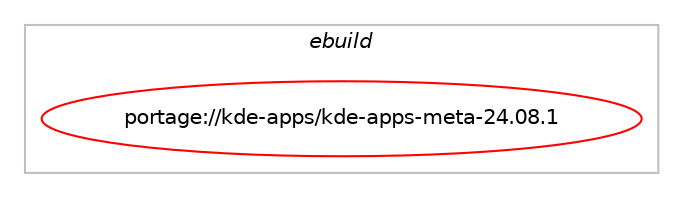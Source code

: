 digraph prolog {

# *************
# Graph options
# *************

newrank=true;
concentrate=true;
compound=true;
graph [rankdir=LR,fontname=Helvetica,fontsize=10,ranksep=1.5];#, ranksep=2.5, nodesep=0.2];
edge  [arrowhead=vee];
node  [fontname=Helvetica,fontsize=10];

# **********
# The ebuild
# **********

subgraph cluster_leftcol {
color=gray;
label=<<i>ebuild</i>>;
id [label="portage://kde-apps/kde-apps-meta-24.08.1", color=red, width=4, href="../kde-apps/kde-apps-meta-24.08.1.svg"];
}

# ****************
# The dependencies
# ****************

subgraph cluster_midcol {
color=gray;
label=<<i>dependencies</i>>;
subgraph cluster_compile {
fillcolor="#eeeeee";
style=filled;
label=<<i>compile</i>>;
}
subgraph cluster_compileandrun {
fillcolor="#eeeeee";
style=filled;
label=<<i>compile and run</i>>;
}
subgraph cluster_run {
fillcolor="#eeeeee";
style=filled;
label=<<i>run</i>>;
# *** BEGIN UNKNOWN DEPENDENCY TYPE (TODO) ***
# id -> equal(use_conditional_group(positive,accessibility,portage://kde-apps/kde-apps-meta-24.08.1,[package_dependency(portage://kde-apps/kde-apps-meta-24.08.1,run,no,kde-apps,kdeaccessibility-meta,greaterequal,[24.08.1,,,24.08.1],any_different_slot,[])]))
# *** END UNKNOWN DEPENDENCY TYPE (TODO) ***

# *** BEGIN UNKNOWN DEPENDENCY TYPE (TODO) ***
# id -> equal(use_conditional_group(positive,admin,portage://kde-apps/kde-apps-meta-24.08.1,[package_dependency(portage://kde-apps/kde-apps-meta-24.08.1,run,no,kde-apps,kdeadmin-meta,greaterequal,[24.08.1,,,24.08.1],any_different_slot,[])]))
# *** END UNKNOWN DEPENDENCY TYPE (TODO) ***

# *** BEGIN UNKNOWN DEPENDENCY TYPE (TODO) ***
# id -> equal(use_conditional_group(positive,education,portage://kde-apps/kde-apps-meta-24.08.1,[package_dependency(portage://kde-apps/kde-apps-meta-24.08.1,run,no,kde-apps,kdeedu-meta,greaterequal,[24.08.1,,,24.08.1],any_different_slot,[])]))
# *** END UNKNOWN DEPENDENCY TYPE (TODO) ***

# *** BEGIN UNKNOWN DEPENDENCY TYPE (TODO) ***
# id -> equal(use_conditional_group(positive,games,portage://kde-apps/kde-apps-meta-24.08.1,[package_dependency(portage://kde-apps/kde-apps-meta-24.08.1,run,no,kde-apps,kdegames-meta,greaterequal,[24.08.1,,,24.08.1],any_different_slot,[])]))
# *** END UNKNOWN DEPENDENCY TYPE (TODO) ***

# *** BEGIN UNKNOWN DEPENDENCY TYPE (TODO) ***
# id -> equal(use_conditional_group(positive,graphics,portage://kde-apps/kde-apps-meta-24.08.1,[package_dependency(portage://kde-apps/kde-apps-meta-24.08.1,run,no,kde-apps,kdegraphics-meta,greaterequal,[24.08.1,,,24.08.1],any_different_slot,[])]))
# *** END UNKNOWN DEPENDENCY TYPE (TODO) ***

# *** BEGIN UNKNOWN DEPENDENCY TYPE (TODO) ***
# id -> equal(use_conditional_group(positive,multimedia,portage://kde-apps/kde-apps-meta-24.08.1,[package_dependency(portage://kde-apps/kde-apps-meta-24.08.1,run,no,kde-apps,kdemultimedia-meta,greaterequal,[24.08.1,,,24.08.1],any_different_slot,[])]))
# *** END UNKNOWN DEPENDENCY TYPE (TODO) ***

# *** BEGIN UNKNOWN DEPENDENCY TYPE (TODO) ***
# id -> equal(use_conditional_group(positive,network,portage://kde-apps/kde-apps-meta-24.08.1,[package_dependency(portage://kde-apps/kde-apps-meta-24.08.1,run,no,kde-apps,kdenetwork-meta,greaterequal,[24.08.1,,,24.08.1],any_different_slot,[])]))
# *** END UNKNOWN DEPENDENCY TYPE (TODO) ***

# *** BEGIN UNKNOWN DEPENDENCY TYPE (TODO) ***
# id -> equal(use_conditional_group(positive,pim,portage://kde-apps/kde-apps-meta-24.08.1,[package_dependency(portage://kde-apps/kde-apps-meta-24.08.1,run,no,kde-apps,kdepim-meta,greaterequal,[24.08.1,,,24.08.1],any_different_slot,[])]))
# *** END UNKNOWN DEPENDENCY TYPE (TODO) ***

# *** BEGIN UNKNOWN DEPENDENCY TYPE (TODO) ***
# id -> equal(use_conditional_group(positive,sdk,portage://kde-apps/kde-apps-meta-24.08.1,[package_dependency(portage://kde-apps/kde-apps-meta-24.08.1,run,no,kde-apps,kdesdk-meta,greaterequal,[24.08.1,,,24.08.1],any_different_slot,[])]))
# *** END UNKNOWN DEPENDENCY TYPE (TODO) ***

# *** BEGIN UNKNOWN DEPENDENCY TYPE (TODO) ***
# id -> equal(use_conditional_group(positive,utils,portage://kde-apps/kde-apps-meta-24.08.1,[package_dependency(portage://kde-apps/kde-apps-meta-24.08.1,run,no,kde-apps,kdeutils-meta,greaterequal,[24.08.1,,,24.08.1],any_different_slot,[])]))
# *** END UNKNOWN DEPENDENCY TYPE (TODO) ***

# *** BEGIN UNKNOWN DEPENDENCY TYPE (TODO) ***
# id -> equal(package_dependency(portage://kde-apps/kde-apps-meta-24.08.1,run,no,kde-apps,kdecore-meta,greaterequal,[24.08.1,,,24.08.1],any_different_slot,[]))
# *** END UNKNOWN DEPENDENCY TYPE (TODO) ***

}
}

# **************
# The candidates
# **************

subgraph cluster_choices {
rank=same;
color=gray;
label=<<i>candidates</i>>;

}

}
